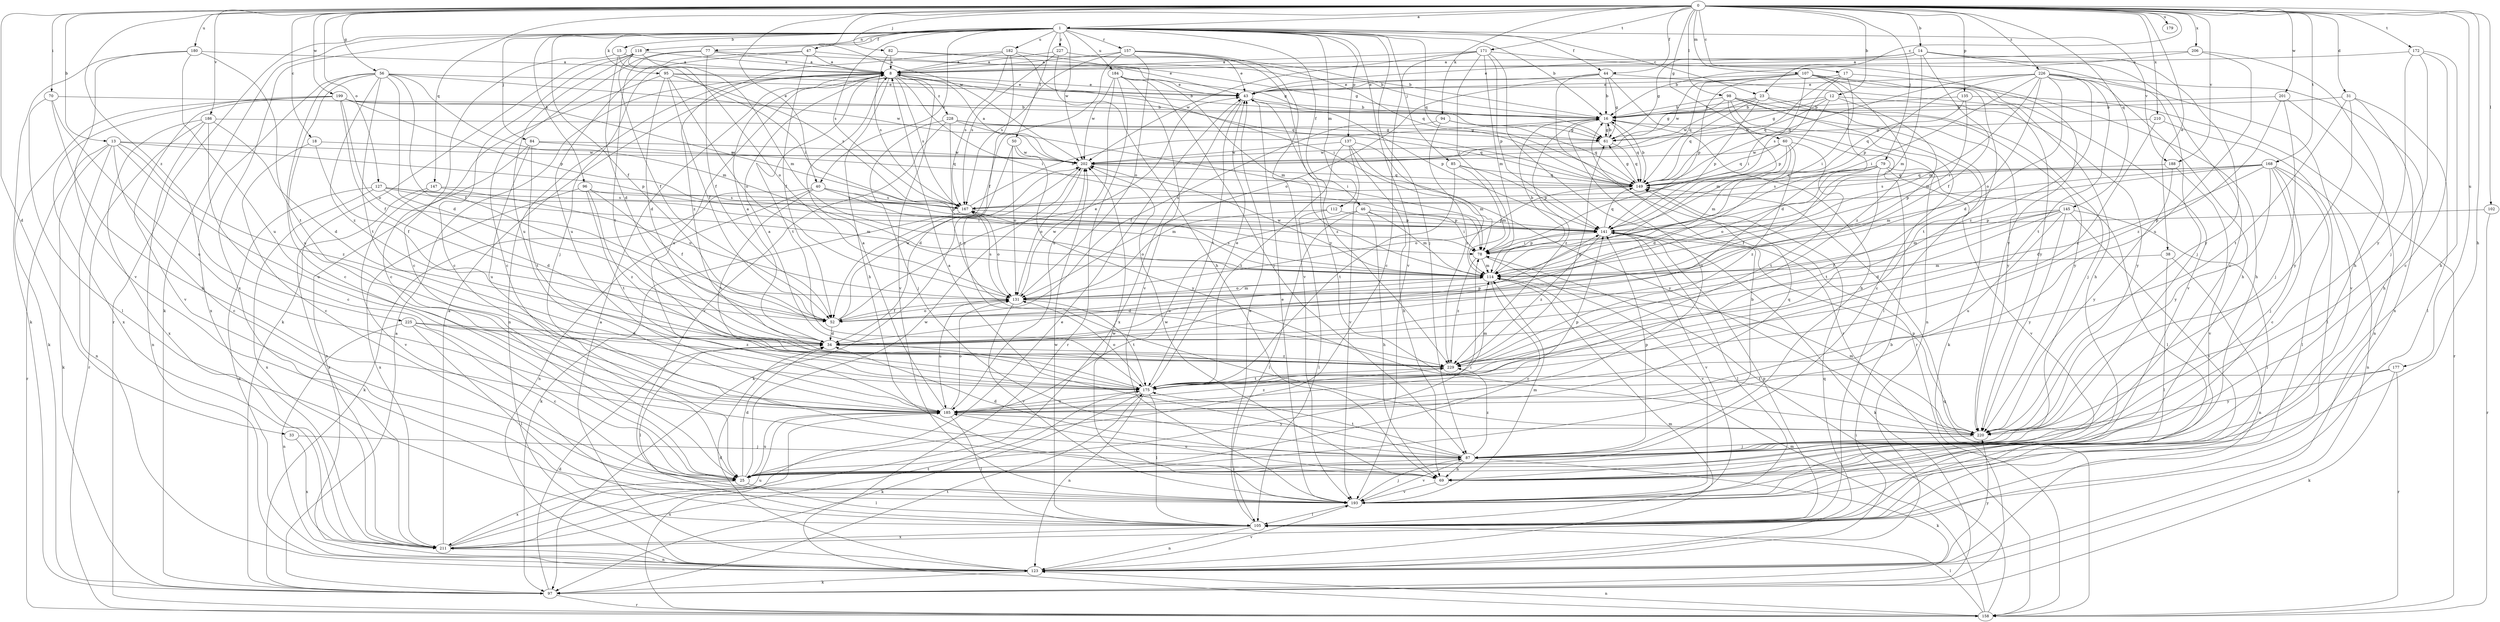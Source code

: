 strict digraph  {
0;
1;
8;
12;
13;
14;
15;
16;
17;
18;
23;
25;
31;
33;
34;
38;
40;
43;
44;
46;
47;
50;
52;
56;
60;
61;
69;
70;
77;
78;
79;
82;
84;
85;
87;
94;
95;
96;
97;
98;
102;
105;
107;
112;
114;
118;
123;
127;
131;
135;
137;
141;
145;
147;
149;
157;
158;
167;
168;
171;
172;
175;
177;
179;
180;
182;
184;
185;
186;
188;
193;
199;
201;
202;
206;
210;
211;
220;
225;
226;
227;
228;
229;
0 -> 1  [label=a];
0 -> 12  [label=b];
0 -> 13  [label=b];
0 -> 14  [label=b];
0 -> 17  [label=c];
0 -> 18  [label=c];
0 -> 23  [label=c];
0 -> 31  [label=d];
0 -> 33  [label=d];
0 -> 38  [label=e];
0 -> 40  [label=e];
0 -> 44  [label=f];
0 -> 56  [label=g];
0 -> 60  [label=g];
0 -> 69  [label=h];
0 -> 70  [label=i];
0 -> 79  [label=j];
0 -> 82  [label=j];
0 -> 94  [label=k];
0 -> 98  [label=l];
0 -> 102  [label=l];
0 -> 107  [label=m];
0 -> 127  [label=o];
0 -> 135  [label=p];
0 -> 145  [label=q];
0 -> 147  [label=q];
0 -> 168  [label=t];
0 -> 171  [label=t];
0 -> 172  [label=t];
0 -> 177  [label=u];
0 -> 179  [label=u];
0 -> 180  [label=u];
0 -> 186  [label=v];
0 -> 188  [label=v];
0 -> 199  [label=w];
0 -> 201  [label=w];
0 -> 202  [label=w];
0 -> 206  [label=x];
0 -> 210  [label=x];
0 -> 225  [label=z];
0 -> 226  [label=z];
1 -> 15  [label=b];
1 -> 16  [label=b];
1 -> 23  [label=c];
1 -> 40  [label=e];
1 -> 44  [label=f];
1 -> 46  [label=f];
1 -> 47  [label=f];
1 -> 50  [label=f];
1 -> 52  [label=f];
1 -> 77  [label=i];
1 -> 84  [label=j];
1 -> 85  [label=j];
1 -> 87  [label=j];
1 -> 95  [label=k];
1 -> 96  [label=k];
1 -> 97  [label=k];
1 -> 112  [label=m];
1 -> 118  [label=n];
1 -> 137  [label=p];
1 -> 149  [label=q];
1 -> 157  [label=r];
1 -> 158  [label=r];
1 -> 167  [label=s];
1 -> 182  [label=u];
1 -> 184  [label=u];
1 -> 188  [label=v];
1 -> 193  [label=v];
1 -> 202  [label=w];
1 -> 211  [label=x];
1 -> 227  [label=z];
8 -> 43  [label=e];
8 -> 69  [label=h];
8 -> 78  [label=i];
8 -> 123  [label=n];
8 -> 149  [label=q];
8 -> 167  [label=s];
8 -> 175  [label=t];
8 -> 185  [label=u];
8 -> 193  [label=v];
8 -> 228  [label=z];
12 -> 16  [label=b];
12 -> 61  [label=g];
12 -> 114  [label=m];
12 -> 141  [label=p];
12 -> 202  [label=w];
12 -> 220  [label=y];
13 -> 25  [label=c];
13 -> 97  [label=k];
13 -> 123  [label=n];
13 -> 141  [label=p];
13 -> 158  [label=r];
13 -> 185  [label=u];
13 -> 202  [label=w];
13 -> 229  [label=z];
14 -> 8  [label=a];
14 -> 25  [label=c];
14 -> 43  [label=e];
14 -> 52  [label=f];
14 -> 61  [label=g];
14 -> 87  [label=j];
14 -> 114  [label=m];
14 -> 220  [label=y];
15 -> 8  [label=a];
15 -> 25  [label=c];
15 -> 34  [label=d];
15 -> 78  [label=i];
16 -> 61  [label=g];
16 -> 149  [label=q];
16 -> 185  [label=u];
16 -> 229  [label=z];
17 -> 43  [label=e];
17 -> 69  [label=h];
17 -> 78  [label=i];
17 -> 149  [label=q];
17 -> 167  [label=s];
18 -> 25  [label=c];
18 -> 52  [label=f];
18 -> 202  [label=w];
23 -> 16  [label=b];
23 -> 87  [label=j];
23 -> 141  [label=p];
23 -> 149  [label=q];
23 -> 202  [label=w];
23 -> 220  [label=y];
25 -> 16  [label=b];
25 -> 34  [label=d];
25 -> 78  [label=i];
25 -> 105  [label=l];
25 -> 185  [label=u];
25 -> 202  [label=w];
25 -> 211  [label=x];
31 -> 16  [label=b];
31 -> 69  [label=h];
31 -> 105  [label=l];
31 -> 175  [label=t];
31 -> 220  [label=y];
33 -> 87  [label=j];
33 -> 211  [label=x];
34 -> 8  [label=a];
34 -> 105  [label=l];
34 -> 141  [label=p];
34 -> 229  [label=z];
38 -> 105  [label=l];
38 -> 114  [label=m];
38 -> 123  [label=n];
40 -> 97  [label=k];
40 -> 114  [label=m];
40 -> 123  [label=n];
40 -> 141  [label=p];
40 -> 167  [label=s];
40 -> 175  [label=t];
43 -> 16  [label=b];
43 -> 141  [label=p];
43 -> 175  [label=t];
43 -> 211  [label=x];
43 -> 229  [label=z];
44 -> 16  [label=b];
44 -> 43  [label=e];
44 -> 61  [label=g];
44 -> 123  [label=n];
44 -> 131  [label=o];
44 -> 158  [label=r];
44 -> 220  [label=y];
46 -> 69  [label=h];
46 -> 78  [label=i];
46 -> 105  [label=l];
46 -> 114  [label=m];
46 -> 141  [label=p];
46 -> 185  [label=u];
47 -> 8  [label=a];
47 -> 52  [label=f];
47 -> 61  [label=g];
47 -> 87  [label=j];
47 -> 185  [label=u];
50 -> 34  [label=d];
50 -> 131  [label=o];
50 -> 202  [label=w];
50 -> 220  [label=y];
52 -> 34  [label=d];
52 -> 43  [label=e];
52 -> 131  [label=o];
52 -> 202  [label=w];
56 -> 25  [label=c];
56 -> 34  [label=d];
56 -> 43  [label=e];
56 -> 52  [label=f];
56 -> 114  [label=m];
56 -> 175  [label=t];
56 -> 185  [label=u];
56 -> 202  [label=w];
56 -> 211  [label=x];
56 -> 229  [label=z];
60 -> 34  [label=d];
60 -> 114  [label=m];
60 -> 149  [label=q];
60 -> 175  [label=t];
60 -> 202  [label=w];
60 -> 229  [label=z];
61 -> 16  [label=b];
61 -> 149  [label=q];
61 -> 202  [label=w];
69 -> 185  [label=u];
69 -> 193  [label=v];
69 -> 202  [label=w];
70 -> 16  [label=b];
70 -> 69  [label=h];
70 -> 105  [label=l];
70 -> 185  [label=u];
77 -> 8  [label=a];
77 -> 16  [label=b];
77 -> 25  [label=c];
77 -> 52  [label=f];
77 -> 175  [label=t];
78 -> 114  [label=m];
78 -> 141  [label=p];
78 -> 193  [label=v];
78 -> 229  [label=z];
79 -> 52  [label=f];
79 -> 105  [label=l];
79 -> 131  [label=o];
79 -> 149  [label=q];
79 -> 167  [label=s];
79 -> 175  [label=t];
79 -> 193  [label=v];
82 -> 8  [label=a];
82 -> 16  [label=b];
82 -> 61  [label=g];
82 -> 167  [label=s];
84 -> 123  [label=n];
84 -> 149  [label=q];
84 -> 175  [label=t];
84 -> 185  [label=u];
84 -> 202  [label=w];
85 -> 114  [label=m];
85 -> 141  [label=p];
85 -> 149  [label=q];
85 -> 175  [label=t];
87 -> 8  [label=a];
87 -> 16  [label=b];
87 -> 25  [label=c];
87 -> 34  [label=d];
87 -> 69  [label=h];
87 -> 97  [label=k];
87 -> 141  [label=p];
87 -> 175  [label=t];
87 -> 193  [label=v];
87 -> 229  [label=z];
94 -> 52  [label=f];
94 -> 61  [label=g];
94 -> 149  [label=q];
94 -> 229  [label=z];
95 -> 16  [label=b];
95 -> 25  [label=c];
95 -> 34  [label=d];
95 -> 43  [label=e];
95 -> 52  [label=f];
95 -> 131  [label=o];
95 -> 167  [label=s];
96 -> 52  [label=f];
96 -> 167  [label=s];
96 -> 175  [label=t];
96 -> 211  [label=x];
96 -> 229  [label=z];
97 -> 8  [label=a];
97 -> 34  [label=d];
97 -> 158  [label=r];
97 -> 175  [label=t];
98 -> 16  [label=b];
98 -> 25  [label=c];
98 -> 61  [label=g];
98 -> 97  [label=k];
98 -> 105  [label=l];
98 -> 114  [label=m];
98 -> 220  [label=y];
102 -> 141  [label=p];
102 -> 158  [label=r];
105 -> 43  [label=e];
105 -> 123  [label=n];
105 -> 141  [label=p];
105 -> 202  [label=w];
105 -> 211  [label=x];
107 -> 34  [label=d];
107 -> 43  [label=e];
107 -> 69  [label=h];
107 -> 78  [label=i];
107 -> 141  [label=p];
107 -> 149  [label=q];
107 -> 175  [label=t];
107 -> 193  [label=v];
107 -> 202  [label=w];
107 -> 229  [label=z];
112 -> 105  [label=l];
112 -> 131  [label=o];
112 -> 141  [label=p];
114 -> 16  [label=b];
114 -> 25  [label=c];
114 -> 34  [label=d];
114 -> 131  [label=o];
114 -> 167  [label=s];
114 -> 202  [label=w];
118 -> 8  [label=a];
118 -> 25  [label=c];
118 -> 52  [label=f];
118 -> 97  [label=k];
118 -> 114  [label=m];
118 -> 131  [label=o];
118 -> 185  [label=u];
123 -> 8  [label=a];
123 -> 16  [label=b];
123 -> 34  [label=d];
123 -> 97  [label=k];
123 -> 114  [label=m];
123 -> 149  [label=q];
123 -> 193  [label=v];
123 -> 220  [label=y];
127 -> 34  [label=d];
127 -> 78  [label=i];
127 -> 114  [label=m];
127 -> 123  [label=n];
127 -> 167  [label=s];
127 -> 211  [label=x];
131 -> 52  [label=f];
131 -> 114  [label=m];
131 -> 167  [label=s];
131 -> 175  [label=t];
131 -> 185  [label=u];
131 -> 193  [label=v];
131 -> 202  [label=w];
135 -> 16  [label=b];
135 -> 78  [label=i];
135 -> 149  [label=q];
135 -> 158  [label=r];
137 -> 69  [label=h];
137 -> 114  [label=m];
137 -> 175  [label=t];
137 -> 193  [label=v];
137 -> 202  [label=w];
137 -> 220  [label=y];
141 -> 78  [label=i];
141 -> 97  [label=k];
141 -> 105  [label=l];
141 -> 149  [label=q];
141 -> 193  [label=v];
141 -> 229  [label=z];
145 -> 34  [label=d];
145 -> 52  [label=f];
145 -> 105  [label=l];
145 -> 114  [label=m];
145 -> 141  [label=p];
145 -> 185  [label=u];
145 -> 193  [label=v];
145 -> 220  [label=y];
147 -> 131  [label=o];
147 -> 167  [label=s];
147 -> 193  [label=v];
147 -> 211  [label=x];
149 -> 16  [label=b];
149 -> 61  [label=g];
149 -> 131  [label=o];
149 -> 167  [label=s];
157 -> 8  [label=a];
157 -> 43  [label=e];
157 -> 52  [label=f];
157 -> 131  [label=o];
157 -> 167  [label=s];
157 -> 193  [label=v];
157 -> 220  [label=y];
158 -> 78  [label=i];
158 -> 105  [label=l];
158 -> 114  [label=m];
158 -> 123  [label=n];
158 -> 149  [label=q];
158 -> 185  [label=u];
167 -> 16  [label=b];
167 -> 97  [label=k];
167 -> 131  [label=o];
167 -> 141  [label=p];
168 -> 25  [label=c];
168 -> 34  [label=d];
168 -> 87  [label=j];
168 -> 105  [label=l];
168 -> 114  [label=m];
168 -> 123  [label=n];
168 -> 141  [label=p];
168 -> 149  [label=q];
168 -> 167  [label=s];
168 -> 220  [label=y];
171 -> 8  [label=a];
171 -> 25  [label=c];
171 -> 78  [label=i];
171 -> 114  [label=m];
171 -> 141  [label=p];
171 -> 158  [label=r];
171 -> 202  [label=w];
171 -> 220  [label=y];
172 -> 8  [label=a];
172 -> 25  [label=c];
172 -> 69  [label=h];
172 -> 87  [label=j];
172 -> 220  [label=y];
175 -> 8  [label=a];
175 -> 43  [label=e];
175 -> 97  [label=k];
175 -> 105  [label=l];
175 -> 114  [label=m];
175 -> 123  [label=n];
175 -> 131  [label=o];
175 -> 185  [label=u];
177 -> 97  [label=k];
177 -> 158  [label=r];
177 -> 175  [label=t];
177 -> 220  [label=y];
180 -> 8  [label=a];
180 -> 97  [label=k];
180 -> 175  [label=t];
180 -> 185  [label=u];
180 -> 193  [label=v];
182 -> 8  [label=a];
182 -> 43  [label=e];
182 -> 78  [label=i];
182 -> 167  [label=s];
182 -> 220  [label=y];
182 -> 229  [label=z];
184 -> 43  [label=e];
184 -> 87  [label=j];
184 -> 114  [label=m];
184 -> 158  [label=r];
184 -> 185  [label=u];
184 -> 193  [label=v];
184 -> 202  [label=w];
185 -> 8  [label=a];
185 -> 105  [label=l];
185 -> 131  [label=o];
185 -> 141  [label=p];
185 -> 149  [label=q];
185 -> 220  [label=y];
185 -> 229  [label=z];
186 -> 25  [label=c];
186 -> 34  [label=d];
186 -> 61  [label=g];
186 -> 123  [label=n];
186 -> 158  [label=r];
186 -> 211  [label=x];
188 -> 149  [label=q];
188 -> 193  [label=v];
188 -> 220  [label=y];
193 -> 43  [label=e];
193 -> 87  [label=j];
193 -> 105  [label=l];
193 -> 114  [label=m];
193 -> 202  [label=w];
199 -> 16  [label=b];
199 -> 52  [label=f];
199 -> 97  [label=k];
199 -> 131  [label=o];
199 -> 141  [label=p];
199 -> 167  [label=s];
199 -> 193  [label=v];
199 -> 211  [label=x];
201 -> 16  [label=b];
201 -> 87  [label=j];
201 -> 123  [label=n];
201 -> 229  [label=z];
202 -> 8  [label=a];
202 -> 97  [label=k];
202 -> 131  [label=o];
202 -> 149  [label=q];
206 -> 8  [label=a];
206 -> 16  [label=b];
206 -> 69  [label=h];
206 -> 185  [label=u];
210 -> 61  [label=g];
210 -> 105  [label=l];
210 -> 229  [label=z];
211 -> 8  [label=a];
211 -> 43  [label=e];
211 -> 123  [label=n];
211 -> 175  [label=t];
211 -> 185  [label=u];
220 -> 87  [label=j];
220 -> 114  [label=m];
220 -> 141  [label=p];
225 -> 25  [label=c];
225 -> 34  [label=d];
225 -> 105  [label=l];
225 -> 123  [label=n];
225 -> 229  [label=z];
226 -> 34  [label=d];
226 -> 43  [label=e];
226 -> 69  [label=h];
226 -> 78  [label=i];
226 -> 114  [label=m];
226 -> 131  [label=o];
226 -> 141  [label=p];
226 -> 149  [label=q];
226 -> 175  [label=t];
226 -> 193  [label=v];
226 -> 211  [label=x];
226 -> 229  [label=z];
227 -> 8  [label=a];
227 -> 69  [label=h];
227 -> 149  [label=q];
227 -> 167  [label=s];
228 -> 61  [label=g];
228 -> 78  [label=i];
228 -> 87  [label=j];
228 -> 149  [label=q];
228 -> 193  [label=v];
228 -> 229  [label=z];
229 -> 61  [label=g];
229 -> 175  [label=t];
}
